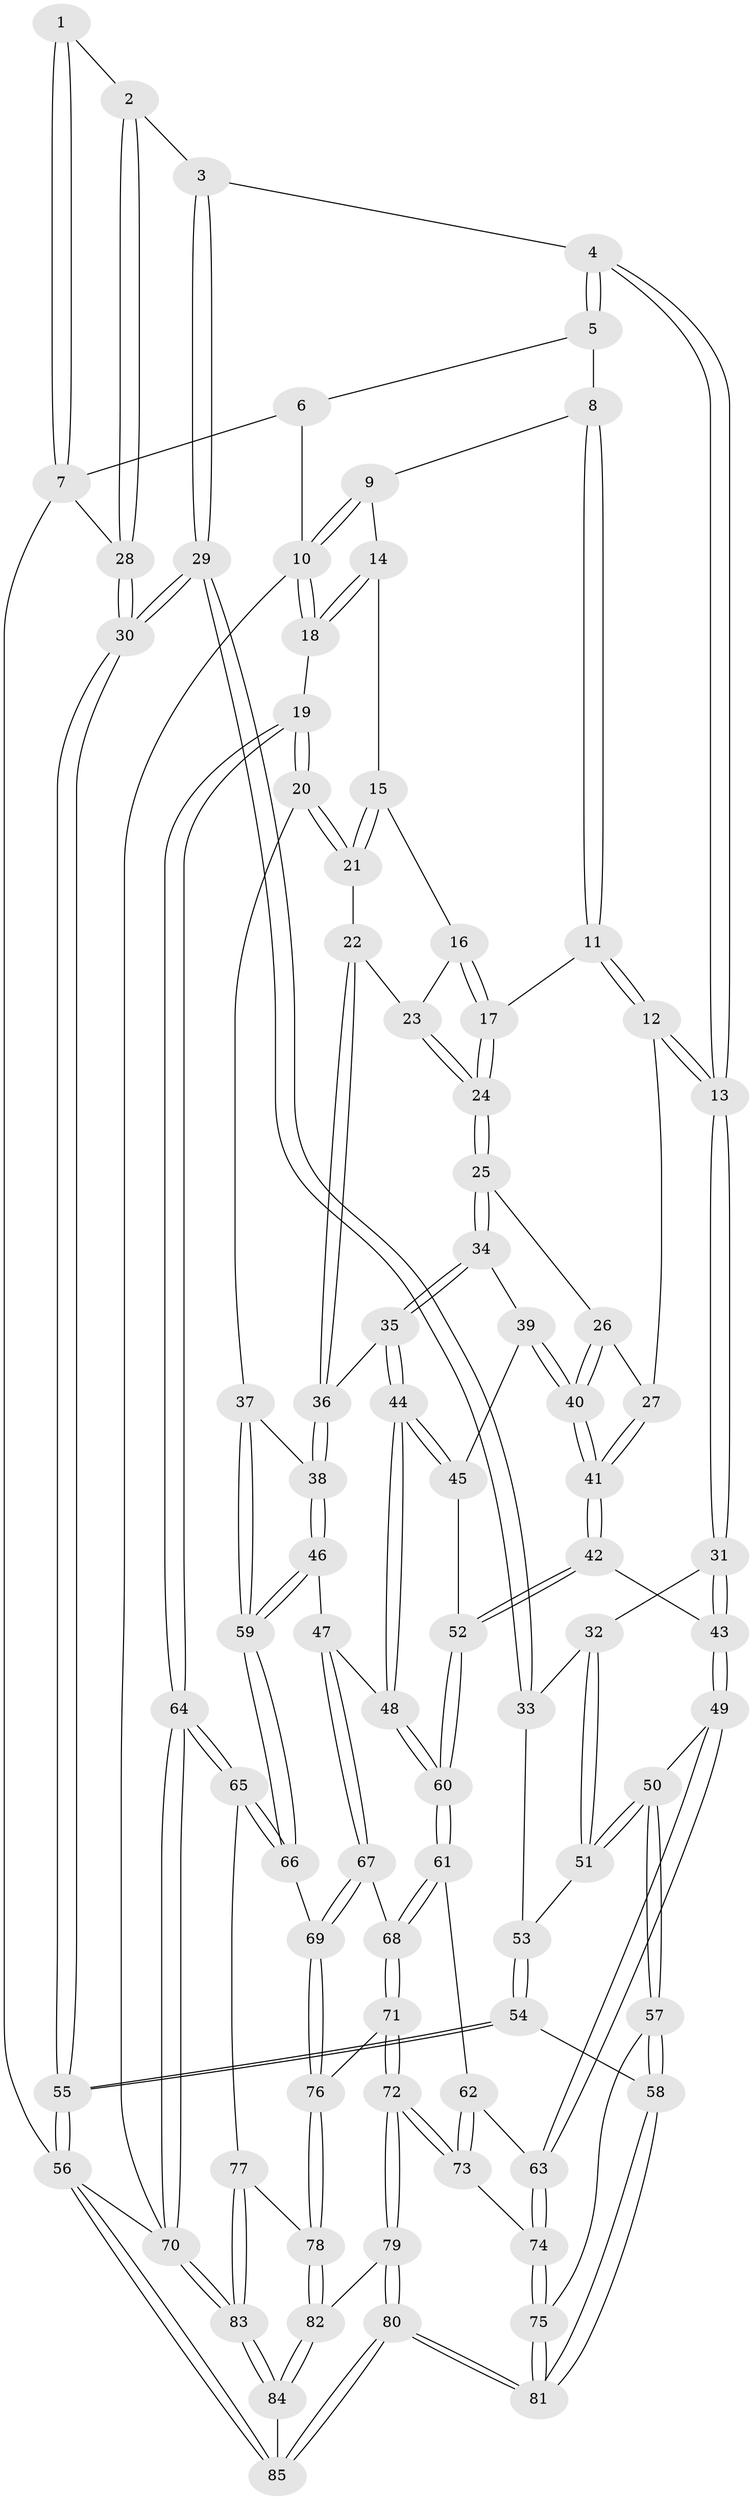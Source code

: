 // Generated by graph-tools (version 1.1) at 2025/38/03/09/25 02:38:31]
// undirected, 85 vertices, 209 edges
graph export_dot {
graph [start="1"]
  node [color=gray90,style=filled];
  1 [pos="+0.08542160248099713+0.019848341616317065"];
  2 [pos="+0.1114005622409241+0.13066120495349903"];
  3 [pos="+0.23892700638087486+0.16455141329459738"];
  4 [pos="+0.30157599994738316+0.14998530117615547"];
  5 [pos="+0.4316690280991049+0"];
  6 [pos="+0.015079433181724238+0"];
  7 [pos="+0+0.15274608322933905"];
  8 [pos="+0.6322479057869281+0"];
  9 [pos="+0.8115374719502569+0"];
  10 [pos="+1+0"];
  11 [pos="+0.6761486782626243+0.034593365101626965"];
  12 [pos="+0.4168735173622657+0.29682973326735557"];
  13 [pos="+0.41259404150738216+0.2971951046928177"];
  14 [pos="+0.9582235470036643+0.10706360470106423"];
  15 [pos="+0.9181826982403218+0.1351989432184292"];
  16 [pos="+0.8649380875809314+0.13664828796206932"];
  17 [pos="+0.6822052349695886+0.04587328794112288"];
  18 [pos="+1+0.06376866437592277"];
  19 [pos="+1+0.3919900192681349"];
  20 [pos="+1+0.39589323704293644"];
  21 [pos="+0.9414850363657888+0.21011428000769236"];
  22 [pos="+0.8454566024098691+0.2873000801539962"];
  23 [pos="+0.8566865595125732+0.18701234113512916"];
  24 [pos="+0.6951585967613987+0.2686299199340088"];
  25 [pos="+0.6962957297822058+0.29787132790342963"];
  26 [pos="+0.5915435680005962+0.328900748709314"];
  27 [pos="+0.4480935146876577+0.30489937628096575"];
  28 [pos="+0+0.27241368586877773"];
  29 [pos="+0.10652490099822536+0.4181512413287055"];
  30 [pos="+0+0.5186407213753135"];
  31 [pos="+0.4092589497303066+0.305625588983935"];
  32 [pos="+0.3736532429806748+0.34388767261184683"];
  33 [pos="+0.12519290731058955+0.41878561645001394"];
  34 [pos="+0.7374819276411011+0.3316970650013756"];
  35 [pos="+0.7455532604638401+0.3346110885876299"];
  36 [pos="+0.822728787992344+0.343642954124909"];
  37 [pos="+0.9759733187006788+0.42785613605096284"];
  38 [pos="+0.9447597649934459+0.421723224228973"];
  39 [pos="+0.7042822536347949+0.39717950807656816"];
  40 [pos="+0.5827471512903911+0.5016845096231379"];
  41 [pos="+0.5790671057188038+0.5140892577373629"];
  42 [pos="+0.5779217383760623+0.5214367994533731"];
  43 [pos="+0.45224926912001506+0.44202845908345767"];
  44 [pos="+0.7547890529319227+0.5532946012570464"];
  45 [pos="+0.6894112837015972+0.4725700169536204"];
  46 [pos="+0.7651155755244057+0.562777863204907"];
  47 [pos="+0.7605316813549309+0.5639149165741354"];
  48 [pos="+0.7576565593728052+0.5622937995630003"];
  49 [pos="+0.39631184598279734+0.616313278192419"];
  50 [pos="+0.36730499590881455+0.6088653422761268"];
  51 [pos="+0.3174663535524764+0.4986560978911619"];
  52 [pos="+0.579971909144032+0.5308890959685685"];
  53 [pos="+0.30850391093710605+0.49685954126182946"];
  54 [pos="+0+0.692696927830096"];
  55 [pos="+0+0.6919202613126927"];
  56 [pos="+0+1"];
  57 [pos="+0.14594131069198374+0.7021215378292996"];
  58 [pos="+0+0.7108418150524377"];
  59 [pos="+0.9145953122934394+0.6383624031315056"];
  60 [pos="+0.5798833449684561+0.574104880512877"];
  61 [pos="+0.5603710904679022+0.6062509537928282"];
  62 [pos="+0.5347888011953291+0.6204553192543797"];
  63 [pos="+0.402117496009672+0.6198860034170453"];
  64 [pos="+1+0.8711873999079758"];
  65 [pos="+1+0.8118575869630004"];
  66 [pos="+0.926154791720281+0.7092580296857078"];
  67 [pos="+0.7571578179001959+0.6688673404294603"];
  68 [pos="+0.6580750241699793+0.690564680668041"];
  69 [pos="+0.8082733806282697+0.7298596416835487"];
  70 [pos="+1+1"];
  71 [pos="+0.6618465672541796+0.8234606857344221"];
  72 [pos="+0.6064570741346607+0.8434200985865239"];
  73 [pos="+0.5435435101436235+0.7991033314837351"];
  74 [pos="+0.403414140537624+0.8249973948448328"];
  75 [pos="+0.3856330148147959+0.8468702435274964"];
  76 [pos="+0.7447546905741358+0.8388825571018389"];
  77 [pos="+0.8259325418016665+0.9176655814418108"];
  78 [pos="+0.7791894235776405+0.8915284018917726"];
  79 [pos="+0.6063938303267773+0.8436402952169758"];
  80 [pos="+0.38019363269449363+1"];
  81 [pos="+0.36007354869219876+1"];
  82 [pos="+0.6571362830131472+1"];
  83 [pos="+0.8943567298078907+1"];
  84 [pos="+0.6051352656395415+1"];
  85 [pos="+0.38223051901031746+1"];
  1 -- 2;
  1 -- 7;
  1 -- 7;
  2 -- 3;
  2 -- 28;
  2 -- 28;
  3 -- 4;
  3 -- 29;
  3 -- 29;
  4 -- 5;
  4 -- 5;
  4 -- 13;
  4 -- 13;
  5 -- 6;
  5 -- 8;
  6 -- 7;
  6 -- 10;
  7 -- 28;
  7 -- 56;
  8 -- 9;
  8 -- 11;
  8 -- 11;
  9 -- 10;
  9 -- 10;
  9 -- 14;
  10 -- 18;
  10 -- 18;
  10 -- 70;
  11 -- 12;
  11 -- 12;
  11 -- 17;
  12 -- 13;
  12 -- 13;
  12 -- 27;
  13 -- 31;
  13 -- 31;
  14 -- 15;
  14 -- 18;
  14 -- 18;
  15 -- 16;
  15 -- 21;
  15 -- 21;
  16 -- 17;
  16 -- 17;
  16 -- 23;
  17 -- 24;
  17 -- 24;
  18 -- 19;
  19 -- 20;
  19 -- 20;
  19 -- 64;
  19 -- 64;
  20 -- 21;
  20 -- 21;
  20 -- 37;
  21 -- 22;
  22 -- 23;
  22 -- 36;
  22 -- 36;
  23 -- 24;
  23 -- 24;
  24 -- 25;
  24 -- 25;
  25 -- 26;
  25 -- 34;
  25 -- 34;
  26 -- 27;
  26 -- 40;
  26 -- 40;
  27 -- 41;
  27 -- 41;
  28 -- 30;
  28 -- 30;
  29 -- 30;
  29 -- 30;
  29 -- 33;
  29 -- 33;
  30 -- 55;
  30 -- 55;
  31 -- 32;
  31 -- 43;
  31 -- 43;
  32 -- 33;
  32 -- 51;
  32 -- 51;
  33 -- 53;
  34 -- 35;
  34 -- 35;
  34 -- 39;
  35 -- 36;
  35 -- 44;
  35 -- 44;
  36 -- 38;
  36 -- 38;
  37 -- 38;
  37 -- 59;
  37 -- 59;
  38 -- 46;
  38 -- 46;
  39 -- 40;
  39 -- 40;
  39 -- 45;
  40 -- 41;
  40 -- 41;
  41 -- 42;
  41 -- 42;
  42 -- 43;
  42 -- 52;
  42 -- 52;
  43 -- 49;
  43 -- 49;
  44 -- 45;
  44 -- 45;
  44 -- 48;
  44 -- 48;
  45 -- 52;
  46 -- 47;
  46 -- 59;
  46 -- 59;
  47 -- 48;
  47 -- 67;
  47 -- 67;
  48 -- 60;
  48 -- 60;
  49 -- 50;
  49 -- 63;
  49 -- 63;
  50 -- 51;
  50 -- 51;
  50 -- 57;
  50 -- 57;
  51 -- 53;
  52 -- 60;
  52 -- 60;
  53 -- 54;
  53 -- 54;
  54 -- 55;
  54 -- 55;
  54 -- 58;
  55 -- 56;
  55 -- 56;
  56 -- 85;
  56 -- 85;
  56 -- 70;
  57 -- 58;
  57 -- 58;
  57 -- 75;
  58 -- 81;
  58 -- 81;
  59 -- 66;
  59 -- 66;
  60 -- 61;
  60 -- 61;
  61 -- 62;
  61 -- 68;
  61 -- 68;
  62 -- 63;
  62 -- 73;
  62 -- 73;
  63 -- 74;
  63 -- 74;
  64 -- 65;
  64 -- 65;
  64 -- 70;
  64 -- 70;
  65 -- 66;
  65 -- 66;
  65 -- 77;
  66 -- 69;
  67 -- 68;
  67 -- 69;
  67 -- 69;
  68 -- 71;
  68 -- 71;
  69 -- 76;
  69 -- 76;
  70 -- 83;
  70 -- 83;
  71 -- 72;
  71 -- 72;
  71 -- 76;
  72 -- 73;
  72 -- 73;
  72 -- 79;
  72 -- 79;
  73 -- 74;
  74 -- 75;
  74 -- 75;
  75 -- 81;
  75 -- 81;
  76 -- 78;
  76 -- 78;
  77 -- 78;
  77 -- 83;
  77 -- 83;
  78 -- 82;
  78 -- 82;
  79 -- 80;
  79 -- 80;
  79 -- 82;
  80 -- 81;
  80 -- 81;
  80 -- 85;
  80 -- 85;
  82 -- 84;
  82 -- 84;
  83 -- 84;
  83 -- 84;
  84 -- 85;
}
